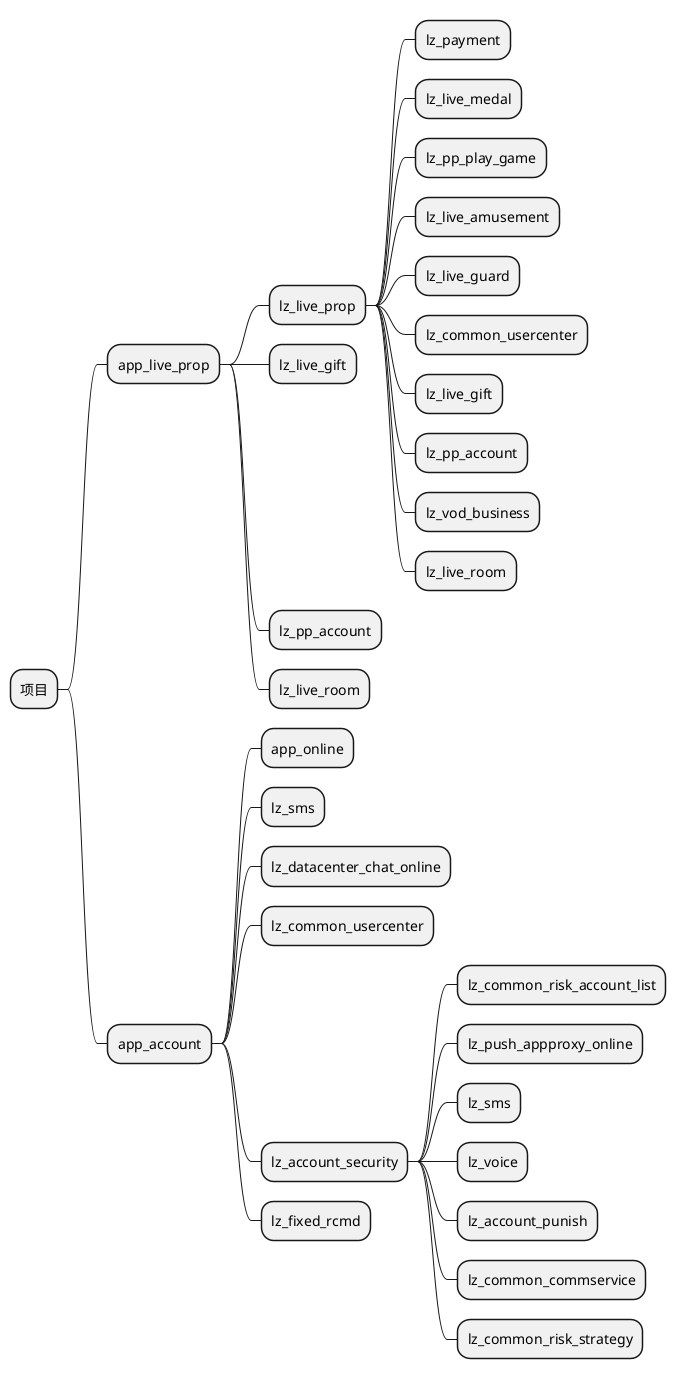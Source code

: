 @startmindmap
* 项目
** app_live_prop
*** lz_live_prop
**** lz_payment
**** lz_live_medal
**** lz_pp_play_game
**** lz_live_amusement
**** lz_live_guard
**** lz_common_usercenter
**** lz_live_gift
**** lz_pp_account
**** lz_vod_business
**** lz_live_room
*** lz_live_gift
*** lz_pp_account
*** lz_live_room
** app_account
*** app_online
*** lz_sms
*** lz_datacenter_chat_online
*** lz_common_usercenter
*** lz_account_security
**** lz_common_risk_account_list
**** lz_push_appproxy_online
**** lz_sms
**** lz_voice
**** lz_account_punish
**** lz_common_commservice
**** lz_common_risk_strategy
*** lz_fixed_rcmd
@endmindmap
